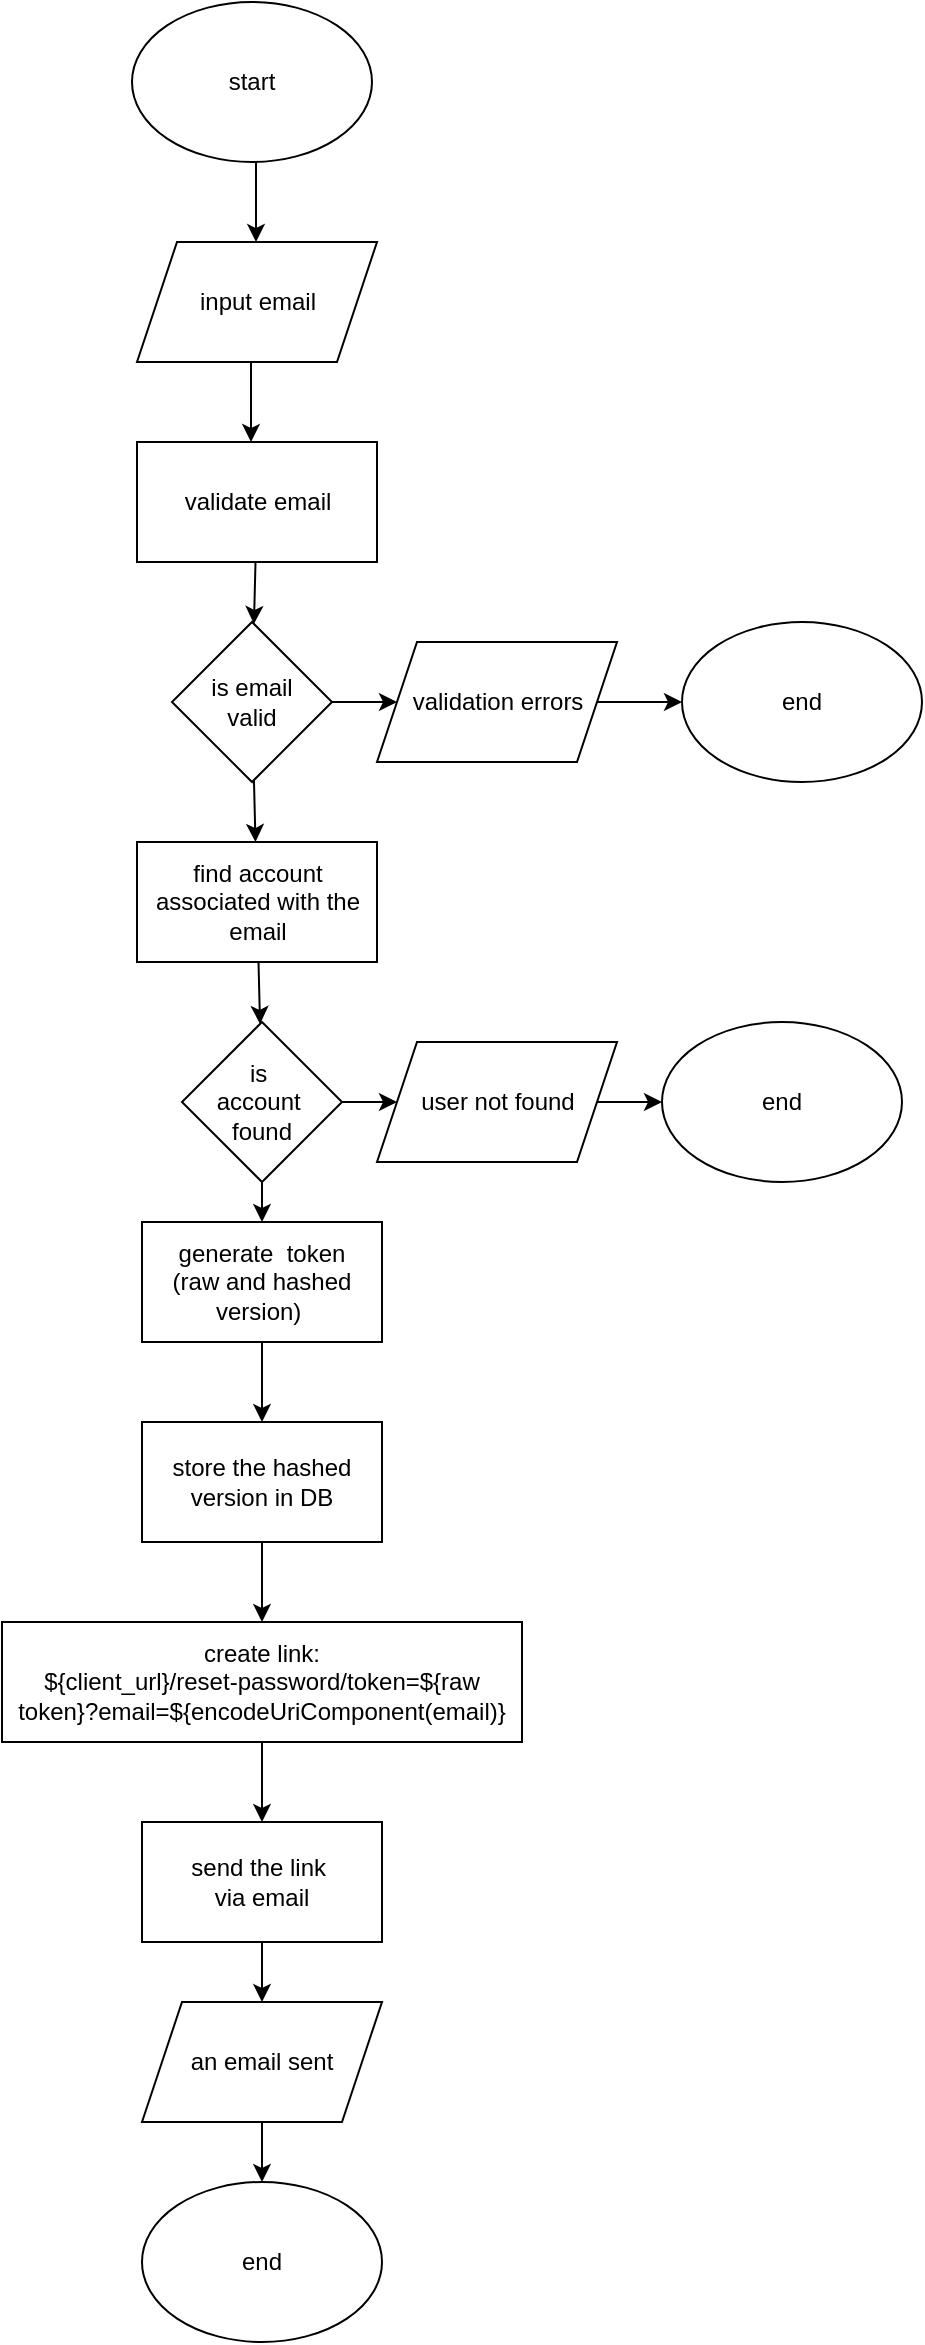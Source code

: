 <mxfile>
    <diagram id="H9EMHQGSxJu2sup65ViM" name="Page-1">
        <mxGraphModel dx="722" dy="704" grid="1" gridSize="10" guides="1" tooltips="1" connect="1" arrows="1" fold="1" page="1" pageScale="1" pageWidth="850" pageHeight="1100" math="0" shadow="0">
            <root>
                <mxCell id="0"/>
                <mxCell id="1" parent="0"/>
                <mxCell id="3" value="input email" style="shape=parallelogram;perimeter=parallelogramPerimeter;whiteSpace=wrap;html=1;fixedSize=1;" parent="1" vertex="1">
                    <mxGeometry x="97.5" y="120" width="120" height="60" as="geometry"/>
                </mxCell>
                <mxCell id="11" value="" style="endArrow=classic;html=1;" parent="1" edge="1">
                    <mxGeometry width="50" height="50" relative="1" as="geometry">
                        <mxPoint x="157" y="80" as="sourcePoint"/>
                        <mxPoint x="157" y="120" as="targetPoint"/>
                    </mxGeometry>
                </mxCell>
                <mxCell id="12" value="" style="endArrow=classic;html=1;" parent="1" edge="1">
                    <mxGeometry width="50" height="50" relative="1" as="geometry">
                        <mxPoint x="154.5" y="180" as="sourcePoint"/>
                        <mxPoint x="154.5" y="220" as="targetPoint"/>
                    </mxGeometry>
                </mxCell>
                <mxCell id="33" value="" style="edgeStyle=none;html=1;" parent="1" source="20" target="21" edge="1">
                    <mxGeometry relative="1" as="geometry"/>
                </mxCell>
                <mxCell id="20" value="validate email" style="rounded=0;whiteSpace=wrap;html=1;" parent="1" vertex="1">
                    <mxGeometry x="97.5" y="220" width="120" height="60" as="geometry"/>
                </mxCell>
                <mxCell id="34" value="" style="edgeStyle=none;html=1;" parent="1" source="21" target="24" edge="1">
                    <mxGeometry relative="1" as="geometry"/>
                </mxCell>
                <mxCell id="35" value="" style="edgeStyle=none;html=1;" parent="1" source="21" target="22" edge="1">
                    <mxGeometry relative="1" as="geometry"/>
                </mxCell>
                <mxCell id="21" value="is email&lt;div&gt;valid&lt;/div&gt;" style="rhombus;whiteSpace=wrap;html=1;" parent="1" vertex="1">
                    <mxGeometry x="115" y="310" width="80" height="80" as="geometry"/>
                </mxCell>
                <mxCell id="36" value="" style="edgeStyle=none;html=1;" parent="1" source="22" target="23" edge="1">
                    <mxGeometry relative="1" as="geometry"/>
                </mxCell>
                <mxCell id="22" value="validation errors" style="shape=parallelogram;perimeter=parallelogramPerimeter;whiteSpace=wrap;html=1;fixedSize=1;" parent="1" vertex="1">
                    <mxGeometry x="217.5" y="320" width="120" height="60" as="geometry"/>
                </mxCell>
                <mxCell id="23" value="end" style="ellipse;whiteSpace=wrap;html=1;" parent="1" vertex="1">
                    <mxGeometry x="370" y="310" width="120" height="80" as="geometry"/>
                </mxCell>
                <mxCell id="37" value="" style="edgeStyle=none;html=1;" parent="1" source="24" target="25" edge="1">
                    <mxGeometry relative="1" as="geometry"/>
                </mxCell>
                <mxCell id="24" value="find account associated with the email" style="rounded=0;whiteSpace=wrap;html=1;" parent="1" vertex="1">
                    <mxGeometry x="97.5" y="420" width="120" height="60" as="geometry"/>
                </mxCell>
                <mxCell id="38" value="" style="edgeStyle=none;html=1;" parent="1" source="25" target="26" edge="1">
                    <mxGeometry relative="1" as="geometry"/>
                </mxCell>
                <mxCell id="43" value="" style="edgeStyle=none;html=1;" parent="1" source="25" target="28" edge="1">
                    <mxGeometry relative="1" as="geometry"/>
                </mxCell>
                <mxCell id="25" value="is&amp;nbsp;&lt;div&gt;account&amp;nbsp;&lt;/div&gt;&lt;div&gt;found&lt;/div&gt;" style="rhombus;whiteSpace=wrap;html=1;" parent="1" vertex="1">
                    <mxGeometry x="120" y="510" width="80" height="80" as="geometry"/>
                </mxCell>
                <mxCell id="39" value="" style="edgeStyle=none;html=1;" parent="1" source="26" target="27" edge="1">
                    <mxGeometry relative="1" as="geometry"/>
                </mxCell>
                <mxCell id="26" value="user not found" style="shape=parallelogram;perimeter=parallelogramPerimeter;whiteSpace=wrap;html=1;fixedSize=1;" parent="1" vertex="1">
                    <mxGeometry x="217.5" y="520" width="120" height="60" as="geometry"/>
                </mxCell>
                <mxCell id="27" value="end" style="ellipse;whiteSpace=wrap;html=1;" parent="1" vertex="1">
                    <mxGeometry x="360" y="510" width="120" height="80" as="geometry"/>
                </mxCell>
                <mxCell id="55" value="" style="edgeStyle=none;html=1;" parent="1" source="28" target="54" edge="1">
                    <mxGeometry relative="1" as="geometry"/>
                </mxCell>
                <mxCell id="28" value="generate&amp;nbsp; token&lt;div&gt;(raw and hashed version)&amp;nbsp;&lt;/div&gt;" style="rounded=0;whiteSpace=wrap;html=1;" parent="1" vertex="1">
                    <mxGeometry x="100" y="610" width="120" height="60" as="geometry"/>
                </mxCell>
                <mxCell id="48" value="" style="edgeStyle=none;html=1;" parent="1" source="29" target="30" edge="1">
                    <mxGeometry relative="1" as="geometry"/>
                </mxCell>
                <mxCell id="29" value="create link:&lt;div&gt;${client_url}/reset-password/token=${raw token}?email=${encodeUriComponent(email)}&lt;/div&gt;" style="rounded=0;whiteSpace=wrap;html=1;" parent="1" vertex="1">
                    <mxGeometry x="30" y="810" width="260" height="60" as="geometry"/>
                </mxCell>
                <mxCell id="50" value="" style="edgeStyle=none;html=1;" parent="1" source="30" target="31" edge="1">
                    <mxGeometry relative="1" as="geometry"/>
                </mxCell>
                <mxCell id="30" value="send the link&amp;nbsp;&lt;div&gt;via email&lt;/div&gt;" style="rounded=0;whiteSpace=wrap;html=1;" parent="1" vertex="1">
                    <mxGeometry x="100" y="910" width="120" height="60" as="geometry"/>
                </mxCell>
                <mxCell id="51" value="" style="edgeStyle=none;html=1;" parent="1" source="31" target="32" edge="1">
                    <mxGeometry relative="1" as="geometry"/>
                </mxCell>
                <mxCell id="31" value="an email sent" style="shape=parallelogram;perimeter=parallelogramPerimeter;whiteSpace=wrap;html=1;fixedSize=1;" parent="1" vertex="1">
                    <mxGeometry x="100" y="1000" width="120" height="60" as="geometry"/>
                </mxCell>
                <mxCell id="32" value="end" style="ellipse;whiteSpace=wrap;html=1;" parent="1" vertex="1">
                    <mxGeometry x="100" y="1090" width="120" height="80" as="geometry"/>
                </mxCell>
                <mxCell id="52" value="start" style="ellipse;whiteSpace=wrap;html=1;" parent="1" vertex="1">
                    <mxGeometry x="95" width="120" height="80" as="geometry"/>
                </mxCell>
                <mxCell id="56" value="" style="edgeStyle=none;html=1;" parent="1" source="54" target="29" edge="1">
                    <mxGeometry relative="1" as="geometry"/>
                </mxCell>
                <mxCell id="54" value="store the hashed version in DB" style="rounded=0;whiteSpace=wrap;html=1;" parent="1" vertex="1">
                    <mxGeometry x="100" y="710" width="120" height="60" as="geometry"/>
                </mxCell>
            </root>
        </mxGraphModel>
    </diagram>
</mxfile>